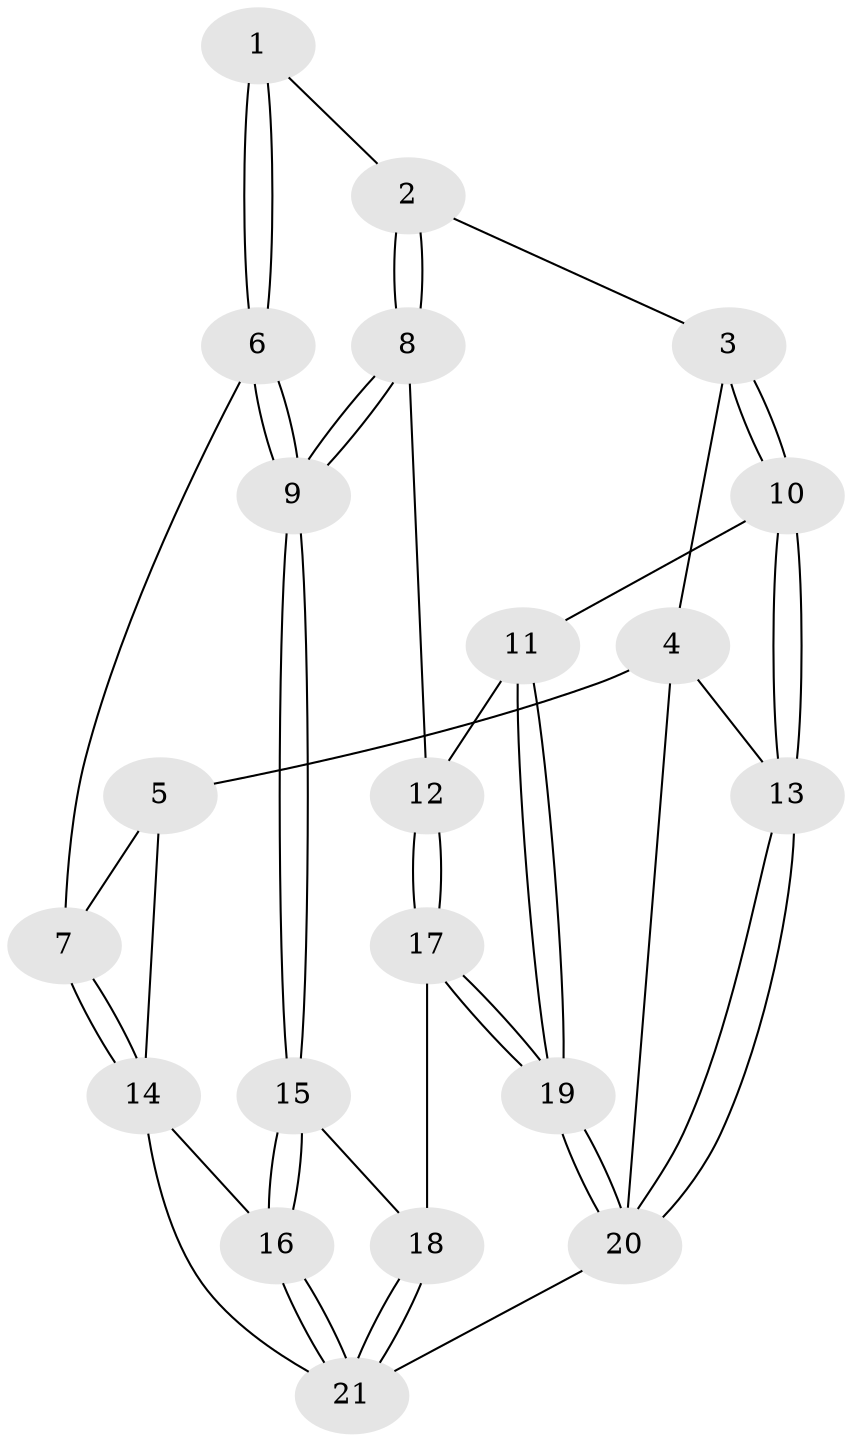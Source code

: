// Generated by graph-tools (version 1.1) at 2025/46/02/15/25 05:46:28]
// undirected, 21 vertices, 49 edges
graph export_dot {
graph [start="1"]
  node [color=gray90,style=filled];
  1 [pos="+0.3078993398764728+0.26707937414446137"];
  2 [pos="+0.4480227696018859+0.2960885506228052"];
  3 [pos="+0.876729418335098+0.127732251551088"];
  4 [pos="+0.9931134043608351+0.038259825633597616"];
  5 [pos="+0.19029908403103946+0.18841208891554434"];
  6 [pos="+0.09582621710887294+0.5640051492358259"];
  7 [pos="+0+0.5385505436045258"];
  8 [pos="+0.3599963849155267+0.6718143074336935"];
  9 [pos="+0.2868621806740258+0.6937787397000532"];
  10 [pos="+0.6264961110894782+0.7160245139831286"];
  11 [pos="+0.570397174136215+0.7272846217022985"];
  12 [pos="+0.42002000927288474+0.699000266386426"];
  13 [pos="+0.9696631547395894+0.9929666382712479"];
  14 [pos="+0+0.5485838438044798"];
  15 [pos="+0.2705161948293071+0.7284490518362551"];
  16 [pos="+0+1"];
  17 [pos="+0.4352327490589411+1"];
  18 [pos="+0.2773260802162098+1"];
  19 [pos="+0.5064555080013781+1"];
  20 [pos="+1+1"];
  21 [pos="+0+1"];
  1 -- 2;
  1 -- 6;
  1 -- 6;
  2 -- 3;
  2 -- 8;
  2 -- 8;
  3 -- 4;
  3 -- 10;
  3 -- 10;
  4 -- 5;
  4 -- 13;
  4 -- 20;
  5 -- 7;
  5 -- 14;
  6 -- 7;
  6 -- 9;
  6 -- 9;
  7 -- 14;
  7 -- 14;
  8 -- 9;
  8 -- 9;
  8 -- 12;
  9 -- 15;
  9 -- 15;
  10 -- 11;
  10 -- 13;
  10 -- 13;
  11 -- 12;
  11 -- 19;
  11 -- 19;
  12 -- 17;
  12 -- 17;
  13 -- 20;
  13 -- 20;
  14 -- 16;
  14 -- 21;
  15 -- 16;
  15 -- 16;
  15 -- 18;
  16 -- 21;
  16 -- 21;
  17 -- 18;
  17 -- 19;
  17 -- 19;
  18 -- 21;
  18 -- 21;
  19 -- 20;
  19 -- 20;
  20 -- 21;
}
